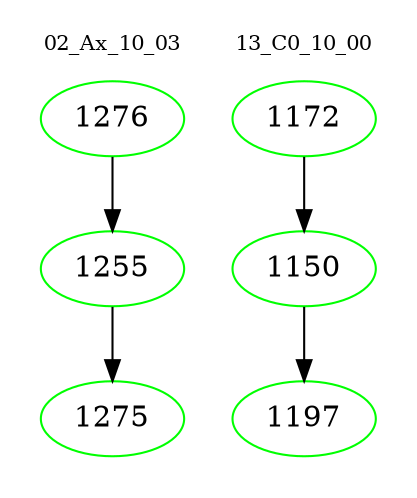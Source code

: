 digraph{
subgraph cluster_0 {
color = white
label = "02_Ax_10_03";
fontsize=10;
T0_1276 [label="1276", color="green"]
T0_1276 -> T0_1255 [color="black"]
T0_1255 [label="1255", color="green"]
T0_1255 -> T0_1275 [color="black"]
T0_1275 [label="1275", color="green"]
}
subgraph cluster_1 {
color = white
label = "13_C0_10_00";
fontsize=10;
T1_1172 [label="1172", color="green"]
T1_1172 -> T1_1150 [color="black"]
T1_1150 [label="1150", color="green"]
T1_1150 -> T1_1197 [color="black"]
T1_1197 [label="1197", color="green"]
}
}
